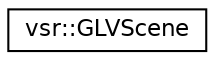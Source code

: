 digraph G
{
  edge [fontname="Helvetica",fontsize="11",labelfontname="Helvetica",labelfontsize="11"];
  node [fontname="Helvetica",fontsize="11",shape=record];
  rankdir="LR";
  Node1 [label="vsr::GLVScene",height=0.2,width=0.4,color="black", fillcolor="white", style="filled",URL="$structvsr_1_1_g_l_v_scene.html"];
}
